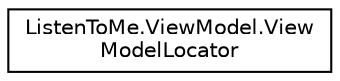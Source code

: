 digraph "Graphical Class Hierarchy"
{
  edge [fontname="Helvetica",fontsize="10",labelfontname="Helvetica",labelfontsize="10"];
  node [fontname="Helvetica",fontsize="10",shape=record];
  rankdir="LR";
  Node0 [label="ListenToMe.ViewModel.View\lModelLocator",height=0.2,width=0.4,color="black", fillcolor="white", style="filled",URL="$class_listen_to_me_1_1_view_model_1_1_view_model_locator.html",tooltip="ViewModelLocator ensures that viewmodels can be instantiated with a common reference to the SectionSt..."];
}
